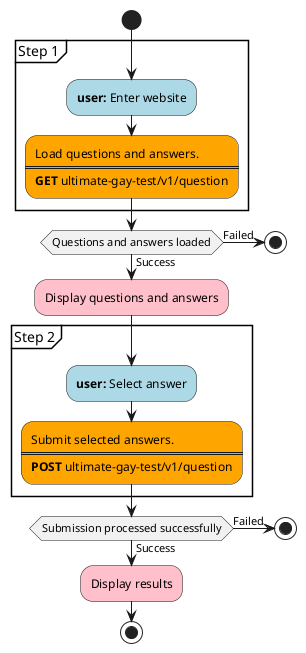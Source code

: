 @startuml
start

    partition "Step 1" {

        #lightblue:**user:** Enter website;

        #orange:Load questions and answers.
        ====
        **GET** ultimate-gay-test/v1/question;

    }

    if (Questions and answers loaded) then (Success)

        #pink:Display questions and answers;

        partition "Step 2" {

            #lightblue:**user:** Select answer;

            #orange:Submit selected answers.
            ====
            **POST** ultimate-gay-test/v1/question;

        }

        if (Submission processed successfully) then (Success)

            #pink:Display results;

        else (Failed)
            stop
        endif

    else (Failed)
        stop
    endif

stop
@enduml